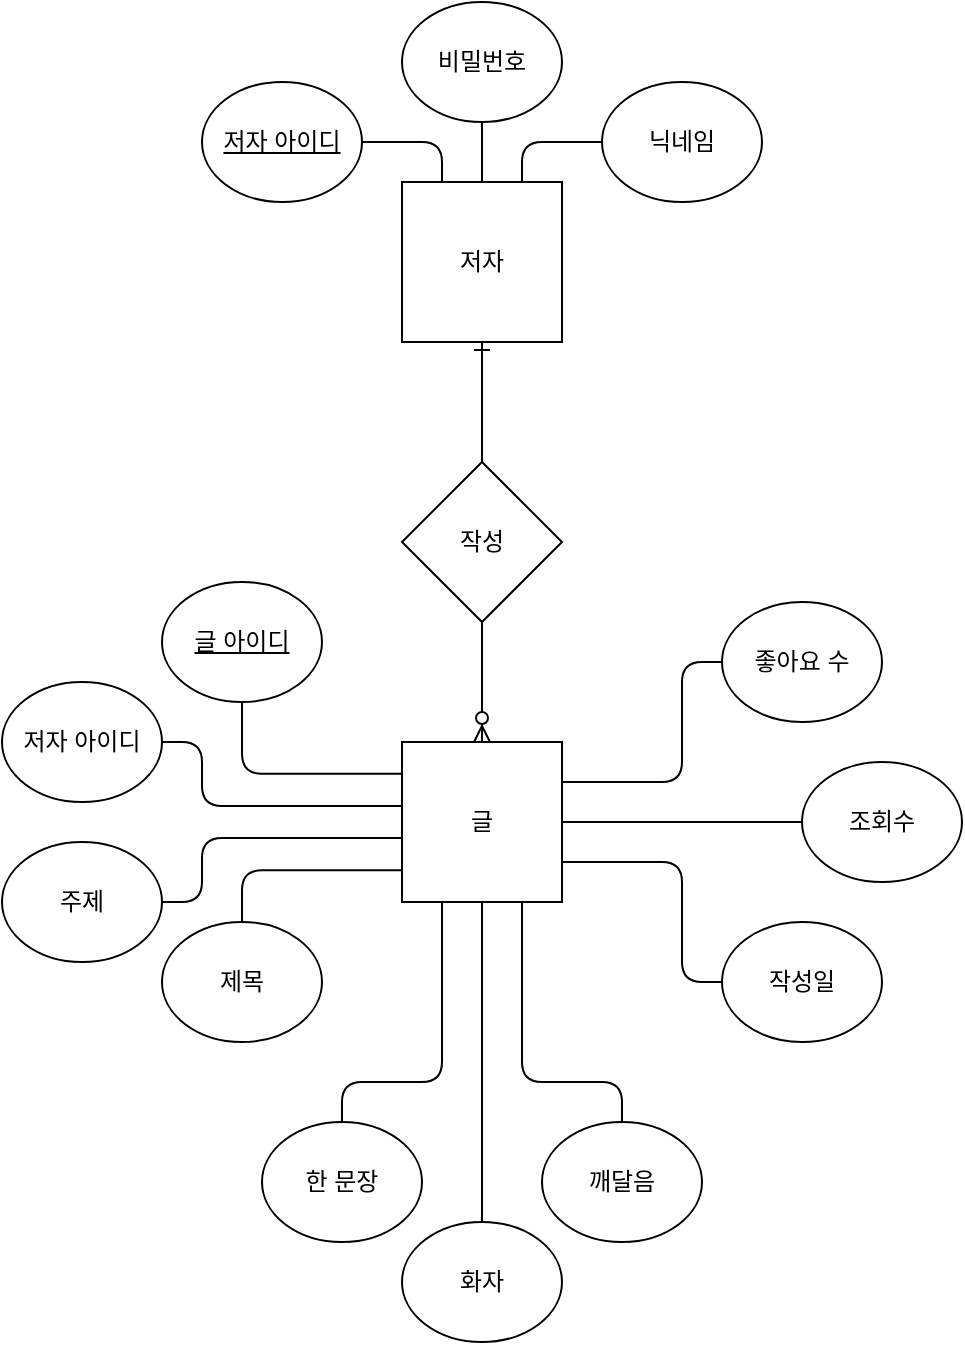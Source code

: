 <mxfile version="13.8.1" type="github">
  <diagram id="R2lEEEUBdFMjLlhIrx00" name="Page-1">
    <mxGraphModel dx="446" dy="777" grid="1" gridSize="10" guides="1" tooltips="1" connect="1" arrows="1" fold="1" page="1" pageScale="1" pageWidth="850" pageHeight="1100" math="0" shadow="0" extFonts="Permanent Marker^https://fonts.googleapis.com/css?family=Permanent+Marker">
      <root>
        <mxCell id="0" />
        <mxCell id="1" parent="0" />
        <mxCell id="ND9n42p7rbxdLXG1xanT-3" value="저자" style="rounded=0;whiteSpace=wrap;html=1;" parent="1" vertex="1">
          <mxGeometry x="340" y="220" width="80" height="80" as="geometry" />
        </mxCell>
        <mxCell id="ND9n42p7rbxdLXG1xanT-7" style="edgeStyle=orthogonalEdgeStyle;rounded=0;orthogonalLoop=1;jettySize=auto;html=1;entryX=0.5;entryY=1;entryDx=0;entryDy=0;endArrow=ERone;endFill=0;" parent="1" source="ND9n42p7rbxdLXG1xanT-8" target="ND9n42p7rbxdLXG1xanT-3" edge="1">
          <mxGeometry relative="1" as="geometry" />
        </mxCell>
        <mxCell id="ND9n42p7rbxdLXG1xanT-4" value="글" style="rounded=0;whiteSpace=wrap;html=1;" parent="1" vertex="1">
          <mxGeometry x="340" y="500" width="80" height="80" as="geometry" />
        </mxCell>
        <mxCell id="ND9n42p7rbxdLXG1xanT-6" style="edgeStyle=orthogonalEdgeStyle;rounded=1;orthogonalLoop=1;jettySize=auto;html=1;exitX=1;exitY=0.5;exitDx=0;exitDy=0;entryX=0.25;entryY=0;entryDx=0;entryDy=0;endArrow=none;endFill=0;" parent="1" source="ND9n42p7rbxdLXG1xanT-5" target="ND9n42p7rbxdLXG1xanT-3" edge="1">
          <mxGeometry relative="1" as="geometry">
            <Array as="points">
              <mxPoint x="360" y="200" />
            </Array>
          </mxGeometry>
        </mxCell>
        <mxCell id="ND9n42p7rbxdLXG1xanT-5" value="&lt;u&gt;저자 아이디&lt;/u&gt;" style="ellipse;whiteSpace=wrap;html=1;" parent="1" vertex="1">
          <mxGeometry x="240" y="170" width="80" height="60" as="geometry" />
        </mxCell>
        <mxCell id="ND9n42p7rbxdLXG1xanT-18" style="edgeStyle=orthogonalEdgeStyle;rounded=1;orthogonalLoop=1;jettySize=auto;html=1;endArrow=ERzeroToMany;endFill=1;" parent="1" source="ND9n42p7rbxdLXG1xanT-8" target="ND9n42p7rbxdLXG1xanT-4" edge="1">
          <mxGeometry relative="1" as="geometry" />
        </mxCell>
        <mxCell id="ND9n42p7rbxdLXG1xanT-8" value="작성" style="rhombus;whiteSpace=wrap;html=1;" parent="1" vertex="1">
          <mxGeometry x="340" y="360" width="80" height="80" as="geometry" />
        </mxCell>
        <mxCell id="ND9n42p7rbxdLXG1xanT-16" style="edgeStyle=orthogonalEdgeStyle;rounded=1;orthogonalLoop=1;jettySize=auto;html=1;entryX=0.5;entryY=0;entryDx=0;entryDy=0;endArrow=none;endFill=0;" parent="1" source="ND9n42p7rbxdLXG1xanT-10" target="ND9n42p7rbxdLXG1xanT-3" edge="1">
          <mxGeometry relative="1" as="geometry" />
        </mxCell>
        <mxCell id="ND9n42p7rbxdLXG1xanT-10" value="비밀번호" style="ellipse;whiteSpace=wrap;html=1;" parent="1" vertex="1">
          <mxGeometry x="340" y="130" width="80" height="60" as="geometry" />
        </mxCell>
        <mxCell id="ND9n42p7rbxdLXG1xanT-15" style="edgeStyle=orthogonalEdgeStyle;rounded=1;orthogonalLoop=1;jettySize=auto;html=1;entryX=0.75;entryY=0;entryDx=0;entryDy=0;endArrow=none;endFill=0;" parent="1" source="ND9n42p7rbxdLXG1xanT-14" target="ND9n42p7rbxdLXG1xanT-3" edge="1">
          <mxGeometry relative="1" as="geometry">
            <Array as="points">
              <mxPoint x="400" y="200" />
            </Array>
          </mxGeometry>
        </mxCell>
        <mxCell id="ND9n42p7rbxdLXG1xanT-14" value="닉네임" style="ellipse;whiteSpace=wrap;html=1;" parent="1" vertex="1">
          <mxGeometry x="440" y="170" width="80" height="60" as="geometry" />
        </mxCell>
        <mxCell id="ND9n42p7rbxdLXG1xanT-20" style="edgeStyle=orthogonalEdgeStyle;rounded=1;orthogonalLoop=1;jettySize=auto;html=1;endArrow=none;endFill=0;entryX=-0.004;entryY=0.199;entryDx=0;entryDy=0;entryPerimeter=0;" parent="1" source="ND9n42p7rbxdLXG1xanT-17" target="ND9n42p7rbxdLXG1xanT-4" edge="1">
          <mxGeometry relative="1" as="geometry">
            <Array as="points">
              <mxPoint x="260" y="516" />
            </Array>
            <mxPoint x="340" y="520" as="targetPoint" />
          </mxGeometry>
        </mxCell>
        <mxCell id="ND9n42p7rbxdLXG1xanT-17" value="&lt;u&gt;글 아이디&lt;/u&gt;" style="ellipse;whiteSpace=wrap;html=1;" parent="1" vertex="1">
          <mxGeometry x="220" y="420" width="80" height="60" as="geometry" />
        </mxCell>
        <mxCell id="ND9n42p7rbxdLXG1xanT-22" style="edgeStyle=orthogonalEdgeStyle;rounded=1;orthogonalLoop=1;jettySize=auto;html=1;entryX=-0.004;entryY=0.4;entryDx=0;entryDy=0;endArrow=none;endFill=0;entryPerimeter=0;" parent="1" source="ND9n42p7rbxdLXG1xanT-21" target="ND9n42p7rbxdLXG1xanT-4" edge="1">
          <mxGeometry relative="1" as="geometry">
            <Array as="points">
              <mxPoint x="240" y="500" />
              <mxPoint x="240" y="532" />
            </Array>
          </mxGeometry>
        </mxCell>
        <mxCell id="ND9n42p7rbxdLXG1xanT-21" value="저자 아이디" style="ellipse;whiteSpace=wrap;html=1;" parent="1" vertex="1">
          <mxGeometry x="140" y="470" width="80" height="60" as="geometry" />
        </mxCell>
        <mxCell id="ND9n42p7rbxdLXG1xanT-24" style="edgeStyle=orthogonalEdgeStyle;rounded=1;orthogonalLoop=1;jettySize=auto;html=1;entryX=0.002;entryY=0.6;entryDx=0;entryDy=0;endArrow=none;endFill=0;entryPerimeter=0;" parent="1" source="ND9n42p7rbxdLXG1xanT-23" target="ND9n42p7rbxdLXG1xanT-4" edge="1">
          <mxGeometry relative="1" as="geometry">
            <Array as="points">
              <mxPoint x="240" y="580" />
              <mxPoint x="240" y="548" />
            </Array>
          </mxGeometry>
        </mxCell>
        <mxCell id="ND9n42p7rbxdLXG1xanT-23" value="주제" style="ellipse;whiteSpace=wrap;html=1;" parent="1" vertex="1">
          <mxGeometry x="140" y="550" width="80" height="60" as="geometry" />
        </mxCell>
        <mxCell id="ND9n42p7rbxdLXG1xanT-28" style="edgeStyle=orthogonalEdgeStyle;rounded=1;orthogonalLoop=1;jettySize=auto;html=1;entryX=0.5;entryY=1;entryDx=0;entryDy=0;endArrow=none;endFill=0;" parent="1" source="ND9n42p7rbxdLXG1xanT-25" target="ND9n42p7rbxdLXG1xanT-4" edge="1">
          <mxGeometry relative="1" as="geometry" />
        </mxCell>
        <mxCell id="ND9n42p7rbxdLXG1xanT-25" value="화자" style="ellipse;whiteSpace=wrap;html=1;" parent="1" vertex="1">
          <mxGeometry x="340" y="740" width="80" height="60" as="geometry" />
        </mxCell>
        <mxCell id="ND9n42p7rbxdLXG1xanT-27" style="edgeStyle=orthogonalEdgeStyle;rounded=1;orthogonalLoop=1;jettySize=auto;html=1;entryX=-0.001;entryY=0.801;entryDx=0;entryDy=0;endArrow=none;endFill=0;entryPerimeter=0;" parent="1" source="ND9n42p7rbxdLXG1xanT-26" target="ND9n42p7rbxdLXG1xanT-4" edge="1">
          <mxGeometry relative="1" as="geometry">
            <Array as="points">
              <mxPoint x="260" y="564" />
            </Array>
          </mxGeometry>
        </mxCell>
        <mxCell id="ND9n42p7rbxdLXG1xanT-26" value="제목" style="ellipse;whiteSpace=wrap;html=1;" parent="1" vertex="1">
          <mxGeometry x="220" y="590" width="80" height="60" as="geometry" />
        </mxCell>
        <mxCell id="ND9n42p7rbxdLXG1xanT-30" style="edgeStyle=orthogonalEdgeStyle;rounded=1;orthogonalLoop=1;jettySize=auto;html=1;entryX=1;entryY=0.75;entryDx=0;entryDy=0;endArrow=none;endFill=0;exitX=0;exitY=0.5;exitDx=0;exitDy=0;" parent="1" source="ND9n42p7rbxdLXG1xanT-29" target="ND9n42p7rbxdLXG1xanT-4" edge="1">
          <mxGeometry relative="1" as="geometry">
            <Array as="points">
              <mxPoint x="480" y="620" />
              <mxPoint x="480" y="560" />
            </Array>
          </mxGeometry>
        </mxCell>
        <mxCell id="ND9n42p7rbxdLXG1xanT-29" value="작성일" style="ellipse;whiteSpace=wrap;html=1;" parent="1" vertex="1">
          <mxGeometry x="500" y="590" width="80" height="60" as="geometry" />
        </mxCell>
        <mxCell id="ND9n42p7rbxdLXG1xanT-34" style="edgeStyle=orthogonalEdgeStyle;rounded=1;orthogonalLoop=1;jettySize=auto;html=1;entryX=1;entryY=0.5;entryDx=0;entryDy=0;endArrow=none;endFill=0;" parent="1" source="ND9n42p7rbxdLXG1xanT-31" target="ND9n42p7rbxdLXG1xanT-4" edge="1">
          <mxGeometry relative="1" as="geometry" />
        </mxCell>
        <mxCell id="ND9n42p7rbxdLXG1xanT-31" value="조회수" style="ellipse;whiteSpace=wrap;html=1;" parent="1" vertex="1">
          <mxGeometry x="540" y="510" width="80" height="60" as="geometry" />
        </mxCell>
        <mxCell id="ND9n42p7rbxdLXG1xanT-33" style="edgeStyle=orthogonalEdgeStyle;rounded=1;orthogonalLoop=1;jettySize=auto;html=1;entryX=1;entryY=0.25;entryDx=0;entryDy=0;endArrow=none;endFill=0;" parent="1" source="ND9n42p7rbxdLXG1xanT-32" target="ND9n42p7rbxdLXG1xanT-4" edge="1">
          <mxGeometry relative="1" as="geometry">
            <Array as="points">
              <mxPoint x="480" y="460" />
              <mxPoint x="480" y="520" />
            </Array>
          </mxGeometry>
        </mxCell>
        <mxCell id="ND9n42p7rbxdLXG1xanT-32" value="좋아요 수" style="ellipse;whiteSpace=wrap;html=1;" parent="1" vertex="1">
          <mxGeometry x="500" y="430" width="80" height="60" as="geometry" />
        </mxCell>
        <mxCell id="2rQUQkz2bnJ6oHDl-8J2-7" style="edgeStyle=orthogonalEdgeStyle;rounded=1;orthogonalLoop=1;jettySize=auto;html=1;entryX=0.25;entryY=1;entryDx=0;entryDy=0;endArrow=none;endFill=0;" parent="1" source="2rQUQkz2bnJ6oHDl-8J2-1" target="ND9n42p7rbxdLXG1xanT-4" edge="1">
          <mxGeometry relative="1" as="geometry">
            <Array as="points">
              <mxPoint x="310" y="670" />
              <mxPoint x="360" y="670" />
            </Array>
          </mxGeometry>
        </mxCell>
        <mxCell id="2rQUQkz2bnJ6oHDl-8J2-1" value="한 문장" style="ellipse;whiteSpace=wrap;html=1;" parent="1" vertex="1">
          <mxGeometry x="270" y="690" width="80" height="60" as="geometry" />
        </mxCell>
        <mxCell id="2rQUQkz2bnJ6oHDl-8J2-8" style="edgeStyle=orthogonalEdgeStyle;rounded=1;orthogonalLoop=1;jettySize=auto;html=1;entryX=0.75;entryY=1;entryDx=0;entryDy=0;endArrow=none;endFill=0;" parent="1" source="2rQUQkz2bnJ6oHDl-8J2-2" target="ND9n42p7rbxdLXG1xanT-4" edge="1">
          <mxGeometry relative="1" as="geometry">
            <Array as="points">
              <mxPoint x="450" y="670" />
              <mxPoint x="400" y="670" />
            </Array>
          </mxGeometry>
        </mxCell>
        <mxCell id="2rQUQkz2bnJ6oHDl-8J2-2" value="깨달음" style="ellipse;whiteSpace=wrap;html=1;" parent="1" vertex="1">
          <mxGeometry x="410" y="690" width="80" height="60" as="geometry" />
        </mxCell>
      </root>
    </mxGraphModel>
  </diagram>
</mxfile>
